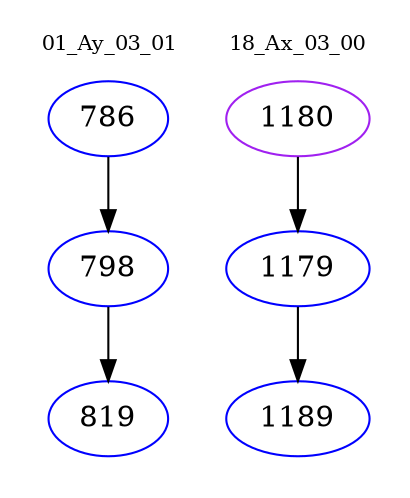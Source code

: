 digraph{
subgraph cluster_0 {
color = white
label = "01_Ay_03_01";
fontsize=10;
T0_786 [label="786", color="blue"]
T0_786 -> T0_798 [color="black"]
T0_798 [label="798", color="blue"]
T0_798 -> T0_819 [color="black"]
T0_819 [label="819", color="blue"]
}
subgraph cluster_1 {
color = white
label = "18_Ax_03_00";
fontsize=10;
T1_1180 [label="1180", color="purple"]
T1_1180 -> T1_1179 [color="black"]
T1_1179 [label="1179", color="blue"]
T1_1179 -> T1_1189 [color="black"]
T1_1189 [label="1189", color="blue"]
}
}
